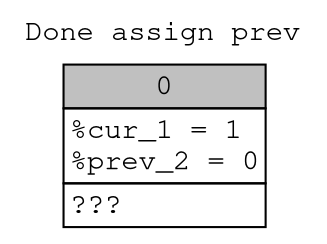 
        digraph {
            rankdir=LR;
            graph [fontname="Courier, monospace"];
            node [fontname="Courier, monospace"];
            edge [fontname="Courier, monospace"];
            labelloc="t";
            label="Done assign prev";
            bb_0[shape="none", label=<<table border="0" cellborder="1" cellspacing="0"><tr><td bgcolor="gray" align="center" colspan="1">0</td></tr><tr><td align="left" balign="left">%cur_1 = 1<br/>%prev_2 = 0<br/></td></tr><tr><td align="left">???</td></tr></table>>];

}
